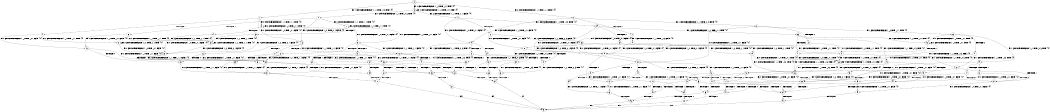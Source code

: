 digraph BCG {
size = "7, 10.5";
center = TRUE;
node [shape = circle];
0 [peripheries = 2];
0 -> 1 [label = "EX !1 !ATOMIC_EXCH_BRANCH (1, +1, TRUE, +0, 3, TRUE) !{0}"];
0 -> 2 [label = "EX !2 !ATOMIC_EXCH_BRANCH (1, +1, TRUE, +1, 1, FALSE) !{0}"];
0 -> 3 [label = "EX !0 !ATOMIC_EXCH_BRANCH (1, +0, TRUE, +0, 1, TRUE) !{0}"];
1 -> 4 [label = "TERMINATE !1"];
1 -> 5 [label = "EX !2 !ATOMIC_EXCH_BRANCH (1, +1, TRUE, +1, 1, TRUE) !{0}"];
1 -> 6 [label = "EX !0 !ATOMIC_EXCH_BRANCH (1, +0, TRUE, +0, 1, FALSE) !{0}"];
2 -> 7 [label = "TERMINATE !2"];
2 -> 8 [label = "EX !1 !ATOMIC_EXCH_BRANCH (1, +1, TRUE, +0, 3, FALSE) !{0}"];
2 -> 9 [label = "EX !0 !ATOMIC_EXCH_BRANCH (1, +0, TRUE, +0, 1, FALSE) !{0}"];
3 -> 10 [label = "EX !1 !ATOMIC_EXCH_BRANCH (1, +1, TRUE, +0, 3, TRUE) !{0}"];
3 -> 11 [label = "EX !2 !ATOMIC_EXCH_BRANCH (1, +1, TRUE, +1, 1, FALSE) !{0}"];
3 -> 3 [label = "EX !0 !ATOMIC_EXCH_BRANCH (1, +0, TRUE, +0, 1, TRUE) !{0}"];
4 -> 12 [label = "EX !2 !ATOMIC_EXCH_BRANCH (1, +1, TRUE, +1, 1, TRUE) !{0}"];
4 -> 13 [label = "EX !0 !ATOMIC_EXCH_BRANCH (1, +0, TRUE, +0, 1, FALSE) !{0}"];
5 -> 14 [label = "TERMINATE !1"];
5 -> 15 [label = "EX !0 !ATOMIC_EXCH_BRANCH (1, +0, TRUE, +0, 1, FALSE) !{0}"];
5 -> 5 [label = "EX !2 !ATOMIC_EXCH_BRANCH (1, +1, TRUE, +1, 1, TRUE) !{0}"];
6 -> 16 [label = "TERMINATE !1"];
6 -> 17 [label = "TERMINATE !0"];
6 -> 18 [label = "EX !2 !ATOMIC_EXCH_BRANCH (1, +1, TRUE, +1, 1, FALSE) !{0}"];
7 -> 19 [label = "EX !1 !ATOMIC_EXCH_BRANCH (1, +1, TRUE, +0, 3, FALSE) !{0}"];
7 -> 20 [label = "EX !0 !ATOMIC_EXCH_BRANCH (1, +0, TRUE, +0, 1, FALSE) !{0}"];
8 -> 21 [label = "TERMINATE !2"];
8 -> 22 [label = "EX !0 !ATOMIC_EXCH_BRANCH (1, +0, TRUE, +0, 1, FALSE) !{0}"];
8 -> 23 [label = "EX !1 !ATOMIC_EXCH_BRANCH (1, +0, TRUE, +1, 1, TRUE) !{0}"];
9 -> 24 [label = "TERMINATE !2"];
9 -> 25 [label = "TERMINATE !0"];
9 -> 18 [label = "EX !1 !ATOMIC_EXCH_BRANCH (1, +1, TRUE, +0, 3, TRUE) !{0}"];
10 -> 26 [label = "TERMINATE !1"];
10 -> 27 [label = "EX !2 !ATOMIC_EXCH_BRANCH (1, +1, TRUE, +1, 1, TRUE) !{0}"];
10 -> 6 [label = "EX !0 !ATOMIC_EXCH_BRANCH (1, +0, TRUE, +0, 1, FALSE) !{0}"];
11 -> 28 [label = "TERMINATE !2"];
11 -> 29 [label = "EX !1 !ATOMIC_EXCH_BRANCH (1, +1, TRUE, +0, 3, FALSE) !{0}"];
11 -> 9 [label = "EX !0 !ATOMIC_EXCH_BRANCH (1, +0, TRUE, +0, 1, FALSE) !{0}"];
12 -> 30 [label = "EX !0 !ATOMIC_EXCH_BRANCH (1, +0, TRUE, +0, 1, FALSE) !{0}"];
12 -> 12 [label = "EX !2 !ATOMIC_EXCH_BRANCH (1, +1, TRUE, +1, 1, TRUE) !{0}"];
13 -> 31 [label = "TERMINATE !0"];
13 -> 32 [label = "EX !2 !ATOMIC_EXCH_BRANCH (1, +1, TRUE, +1, 1, FALSE) !{0}"];
14 -> 30 [label = "EX !0 !ATOMIC_EXCH_BRANCH (1, +0, TRUE, +0, 1, FALSE) !{0}"];
14 -> 12 [label = "EX !2 !ATOMIC_EXCH_BRANCH (1, +1, TRUE, +1, 1, TRUE) !{0}"];
15 -> 33 [label = "TERMINATE !1"];
15 -> 34 [label = "TERMINATE !0"];
15 -> 18 [label = "EX !2 !ATOMIC_EXCH_BRANCH (1, +1, TRUE, +1, 1, FALSE) !{0}"];
16 -> 31 [label = "TERMINATE !0"];
16 -> 32 [label = "EX !2 !ATOMIC_EXCH_BRANCH (1, +1, TRUE, +1, 1, FALSE) !{0}"];
17 -> 35 [label = "TERMINATE !1"];
17 -> 36 [label = "EX !2 !ATOMIC_EXCH_BRANCH (1, +1, TRUE, +1, 1, FALSE) !{1}"];
18 -> 37 [label = "TERMINATE !1"];
18 -> 38 [label = "TERMINATE !2"];
18 -> 39 [label = "TERMINATE !0"];
19 -> 40 [label = "EX !0 !ATOMIC_EXCH_BRANCH (1, +0, TRUE, +0, 1, FALSE) !{0}"];
19 -> 41 [label = "EX !1 !ATOMIC_EXCH_BRANCH (1, +0, TRUE, +1, 1, TRUE) !{0}"];
20 -> 42 [label = "TERMINATE !0"];
20 -> 43 [label = "EX !1 !ATOMIC_EXCH_BRANCH (1, +1, TRUE, +0, 3, TRUE) !{0}"];
21 -> 40 [label = "EX !0 !ATOMIC_EXCH_BRANCH (1, +0, TRUE, +0, 1, FALSE) !{0}"];
21 -> 41 [label = "EX !1 !ATOMIC_EXCH_BRANCH (1, +0, TRUE, +1, 1, TRUE) !{0}"];
22 -> 44 [label = "TERMINATE !2"];
22 -> 45 [label = "TERMINATE !0"];
22 -> 46 [label = "EX !1 !ATOMIC_EXCH_BRANCH (1, +0, TRUE, +1, 1, FALSE) !{0}"];
23 -> 47 [label = "TERMINATE !2"];
23 -> 48 [label = "EX !0 !ATOMIC_EXCH_BRANCH (1, +0, TRUE, +0, 1, TRUE) !{0}"];
23 -> 49 [label = "EX !1 !ATOMIC_EXCH_BRANCH (1, +1, TRUE, +0, 3, TRUE) !{0}"];
24 -> 42 [label = "TERMINATE !0"];
24 -> 43 [label = "EX !1 !ATOMIC_EXCH_BRANCH (1, +1, TRUE, +0, 3, TRUE) !{0}"];
25 -> 50 [label = "TERMINATE !2"];
25 -> 36 [label = "EX !1 !ATOMIC_EXCH_BRANCH (1, +1, TRUE, +0, 3, TRUE) !{1}"];
26 -> 51 [label = "EX !2 !ATOMIC_EXCH_BRANCH (1, +1, TRUE, +1, 1, TRUE) !{0}"];
26 -> 13 [label = "EX !0 !ATOMIC_EXCH_BRANCH (1, +0, TRUE, +0, 1, FALSE) !{0}"];
27 -> 52 [label = "TERMINATE !1"];
27 -> 27 [label = "EX !2 !ATOMIC_EXCH_BRANCH (1, +1, TRUE, +1, 1, TRUE) !{0}"];
27 -> 15 [label = "EX !0 !ATOMIC_EXCH_BRANCH (1, +0, TRUE, +0, 1, FALSE) !{0}"];
28 -> 53 [label = "EX !1 !ATOMIC_EXCH_BRANCH (1, +1, TRUE, +0, 3, FALSE) !{0}"];
28 -> 20 [label = "EX !0 !ATOMIC_EXCH_BRANCH (1, +0, TRUE, +0, 1, FALSE) !{0}"];
29 -> 54 [label = "TERMINATE !2"];
29 -> 55 [label = "EX !1 !ATOMIC_EXCH_BRANCH (1, +0, TRUE, +1, 1, TRUE) !{0}"];
29 -> 22 [label = "EX !0 !ATOMIC_EXCH_BRANCH (1, +0, TRUE, +0, 1, FALSE) !{0}"];
30 -> 56 [label = "TERMINATE !0"];
30 -> 32 [label = "EX !2 !ATOMIC_EXCH_BRANCH (1, +1, TRUE, +1, 1, FALSE) !{0}"];
31 -> 57 [label = "EX !2 !ATOMIC_EXCH_BRANCH (1, +1, TRUE, +1, 1, FALSE) !{2}"];
32 -> 58 [label = "TERMINATE !2"];
32 -> 59 [label = "TERMINATE !0"];
33 -> 56 [label = "TERMINATE !0"];
33 -> 32 [label = "EX !2 !ATOMIC_EXCH_BRANCH (1, +1, TRUE, +1, 1, FALSE) !{0}"];
34 -> 60 [label = "TERMINATE !1"];
34 -> 36 [label = "EX !2 !ATOMIC_EXCH_BRANCH (1, +1, TRUE, +1, 1, FALSE) !{1}"];
35 -> 57 [label = "EX !2 !ATOMIC_EXCH_BRANCH (1, +1, TRUE, +1, 1, FALSE) !{2}"];
36 -> 61 [label = "TERMINATE !1"];
36 -> 62 [label = "TERMINATE !2"];
37 -> 58 [label = "TERMINATE !2"];
37 -> 59 [label = "TERMINATE !0"];
38 -> 58 [label = "TERMINATE !1"];
38 -> 63 [label = "TERMINATE !0"];
39 -> 61 [label = "TERMINATE !1"];
39 -> 62 [label = "TERMINATE !2"];
40 -> 64 [label = "TERMINATE !0"];
40 -> 65 [label = "EX !1 !ATOMIC_EXCH_BRANCH (1, +0, TRUE, +1, 1, FALSE) !{0}"];
41 -> 66 [label = "EX !0 !ATOMIC_EXCH_BRANCH (1, +0, TRUE, +0, 1, TRUE) !{0}"];
41 -> 67 [label = "EX !1 !ATOMIC_EXCH_BRANCH (1, +1, TRUE, +0, 3, TRUE) !{0}"];
42 -> 68 [label = "EX !1 !ATOMIC_EXCH_BRANCH (1, +1, TRUE, +0, 3, TRUE) !{1}"];
43 -> 58 [label = "TERMINATE !1"];
43 -> 63 [label = "TERMINATE !0"];
44 -> 64 [label = "TERMINATE !0"];
44 -> 65 [label = "EX !1 !ATOMIC_EXCH_BRANCH (1, +0, TRUE, +1, 1, FALSE) !{0}"];
45 -> 69 [label = "TERMINATE !2"];
45 -> 70 [label = "EX !1 !ATOMIC_EXCH_BRANCH (1, +0, TRUE, +1, 1, FALSE) !{1}"];
46 -> 71 [label = "TERMINATE !1"];
46 -> 72 [label = "TERMINATE !2"];
46 -> 73 [label = "TERMINATE !0"];
47 -> 66 [label = "EX !0 !ATOMIC_EXCH_BRANCH (1, +0, TRUE, +0, 1, TRUE) !{0}"];
47 -> 67 [label = "EX !1 !ATOMIC_EXCH_BRANCH (1, +1, TRUE, +0, 3, TRUE) !{0}"];
48 -> 74 [label = "TERMINATE !2"];
48 -> 75 [label = "EX !1 !ATOMIC_EXCH_BRANCH (1, +1, TRUE, +0, 3, TRUE) !{0}"];
48 -> 48 [label = "EX !0 !ATOMIC_EXCH_BRANCH (1, +0, TRUE, +0, 1, TRUE) !{0}"];
49 -> 76 [label = "TERMINATE !1"];
49 -> 77 [label = "TERMINATE !2"];
49 -> 78 [label = "EX !0 !ATOMIC_EXCH_BRANCH (1, +0, TRUE, +0, 1, FALSE) !{0}"];
50 -> 68 [label = "EX !1 !ATOMIC_EXCH_BRANCH (1, +1, TRUE, +0, 3, TRUE) !{1}"];
51 -> 51 [label = "EX !2 !ATOMIC_EXCH_BRANCH (1, +1, TRUE, +1, 1, TRUE) !{0}"];
51 -> 30 [label = "EX !0 !ATOMIC_EXCH_BRANCH (1, +0, TRUE, +0, 1, FALSE) !{0}"];
52 -> 51 [label = "EX !2 !ATOMIC_EXCH_BRANCH (1, +1, TRUE, +1, 1, TRUE) !{0}"];
52 -> 30 [label = "EX !0 !ATOMIC_EXCH_BRANCH (1, +0, TRUE, +0, 1, FALSE) !{0}"];
53 -> 79 [label = "EX !1 !ATOMIC_EXCH_BRANCH (1, +0, TRUE, +1, 1, TRUE) !{0}"];
53 -> 40 [label = "EX !0 !ATOMIC_EXCH_BRANCH (1, +0, TRUE, +0, 1, FALSE) !{0}"];
54 -> 79 [label = "EX !1 !ATOMIC_EXCH_BRANCH (1, +0, TRUE, +1, 1, TRUE) !{0}"];
54 -> 40 [label = "EX !0 !ATOMIC_EXCH_BRANCH (1, +0, TRUE, +0, 1, FALSE) !{0}"];
55 -> 74 [label = "TERMINATE !2"];
55 -> 75 [label = "EX !1 !ATOMIC_EXCH_BRANCH (1, +1, TRUE, +0, 3, TRUE) !{0}"];
55 -> 48 [label = "EX !0 !ATOMIC_EXCH_BRANCH (1, +0, TRUE, +0, 1, TRUE) !{0}"];
56 -> 57 [label = "EX !2 !ATOMIC_EXCH_BRANCH (1, +1, TRUE, +1, 1, FALSE) !{2}"];
57 -> 80 [label = "TERMINATE !2"];
58 -> 81 [label = "TERMINATE !0"];
59 -> 80 [label = "TERMINATE !2"];
60 -> 57 [label = "EX !2 !ATOMIC_EXCH_BRANCH (1, +1, TRUE, +1, 1, FALSE) !{2}"];
61 -> 80 [label = "TERMINATE !2"];
62 -> 82 [label = "TERMINATE !1"];
63 -> 82 [label = "TERMINATE !1"];
64 -> 83 [label = "EX !1 !ATOMIC_EXCH_BRANCH (1, +0, TRUE, +1, 1, FALSE) !{1}"];
65 -> 84 [label = "TERMINATE !1"];
65 -> 85 [label = "TERMINATE !0"];
66 -> 86 [label = "EX !1 !ATOMIC_EXCH_BRANCH (1, +1, TRUE, +0, 3, TRUE) !{0}"];
66 -> 66 [label = "EX !0 !ATOMIC_EXCH_BRANCH (1, +0, TRUE, +0, 1, TRUE) !{0}"];
67 -> 87 [label = "TERMINATE !1"];
67 -> 88 [label = "EX !0 !ATOMIC_EXCH_BRANCH (1, +0, TRUE, +0, 1, FALSE) !{0}"];
68 -> 82 [label = "TERMINATE !1"];
69 -> 83 [label = "EX !1 !ATOMIC_EXCH_BRANCH (1, +0, TRUE, +1, 1, FALSE) !{1}"];
70 -> 89 [label = "TERMINATE !1"];
70 -> 90 [label = "TERMINATE !2"];
71 -> 84 [label = "TERMINATE !2"];
71 -> 91 [label = "TERMINATE !0"];
72 -> 84 [label = "TERMINATE !1"];
72 -> 85 [label = "TERMINATE !0"];
73 -> 89 [label = "TERMINATE !1"];
73 -> 90 [label = "TERMINATE !2"];
74 -> 86 [label = "EX !1 !ATOMIC_EXCH_BRANCH (1, +1, TRUE, +0, 3, TRUE) !{0}"];
74 -> 66 [label = "EX !0 !ATOMIC_EXCH_BRANCH (1, +0, TRUE, +0, 1, TRUE) !{0}"];
75 -> 92 [label = "TERMINATE !1"];
75 -> 93 [label = "TERMINATE !2"];
75 -> 78 [label = "EX !0 !ATOMIC_EXCH_BRANCH (1, +0, TRUE, +0, 1, FALSE) !{0}"];
76 -> 87 [label = "TERMINATE !2"];
76 -> 94 [label = "EX !0 !ATOMIC_EXCH_BRANCH (1, +0, TRUE, +0, 1, FALSE) !{0}"];
77 -> 87 [label = "TERMINATE !1"];
77 -> 88 [label = "EX !0 !ATOMIC_EXCH_BRANCH (1, +0, TRUE, +0, 1, FALSE) !{0}"];
78 -> 71 [label = "TERMINATE !1"];
78 -> 72 [label = "TERMINATE !2"];
78 -> 73 [label = "TERMINATE !0"];
79 -> 86 [label = "EX !1 !ATOMIC_EXCH_BRANCH (1, +1, TRUE, +0, 3, TRUE) !{0}"];
79 -> 66 [label = "EX !0 !ATOMIC_EXCH_BRANCH (1, +0, TRUE, +0, 1, TRUE) !{0}"];
80 -> 95 [label = "exit"];
81 -> 95 [label = "exit"];
82 -> 95 [label = "exit"];
83 -> 96 [label = "TERMINATE !1"];
84 -> 97 [label = "TERMINATE !0"];
85 -> 96 [label = "TERMINATE !1"];
86 -> 98 [label = "TERMINATE !1"];
86 -> 88 [label = "EX !0 !ATOMIC_EXCH_BRANCH (1, +0, TRUE, +0, 1, FALSE) !{0}"];
87 -> 99 [label = "EX !0 !ATOMIC_EXCH_BRANCH (1, +0, TRUE, +0, 1, FALSE) !{0}"];
88 -> 84 [label = "TERMINATE !1"];
88 -> 85 [label = "TERMINATE !0"];
89 -> 100 [label = "TERMINATE !2"];
90 -> 96 [label = "TERMINATE !1"];
91 -> 100 [label = "TERMINATE !2"];
92 -> 98 [label = "TERMINATE !2"];
92 -> 94 [label = "EX !0 !ATOMIC_EXCH_BRANCH (1, +0, TRUE, +0, 1, FALSE) !{0}"];
93 -> 98 [label = "TERMINATE !1"];
93 -> 88 [label = "EX !0 !ATOMIC_EXCH_BRANCH (1, +0, TRUE, +0, 1, FALSE) !{0}"];
94 -> 84 [label = "TERMINATE !2"];
94 -> 91 [label = "TERMINATE !0"];
96 -> 95 [label = "exit"];
97 -> 95 [label = "exit"];
98 -> 99 [label = "EX !0 !ATOMIC_EXCH_BRANCH (1, +0, TRUE, +0, 1, FALSE) !{0}"];
99 -> 97 [label = "TERMINATE !0"];
100 -> 95 [label = "exit"];
}
